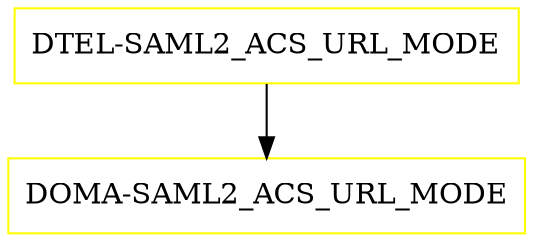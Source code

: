 digraph G {
  "DTEL-SAML2_ACS_URL_MODE" [shape=box,color=yellow];
  "DOMA-SAML2_ACS_URL_MODE" [shape=box,color=yellow,URL="./DOMA_SAML2_ACS_URL_MODE.html"];
  "DTEL-SAML2_ACS_URL_MODE" -> "DOMA-SAML2_ACS_URL_MODE";
}
